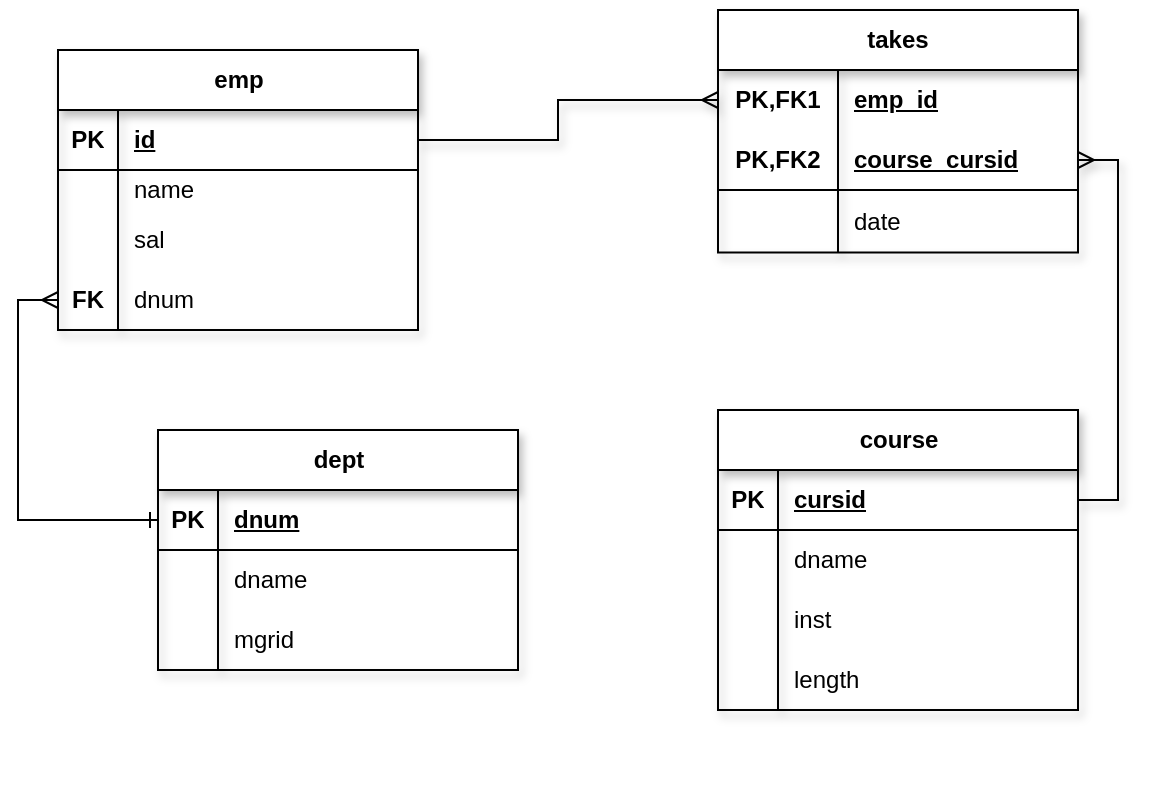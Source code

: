 <mxfile version="27.1.3">
  <diagram name="Página-1" id="lmm7kOHa4VyLkViK-h-s">
    <mxGraphModel dx="1034" dy="411" grid="0" gridSize="10" guides="1" tooltips="1" connect="1" arrows="1" fold="1" page="1" pageScale="1" pageWidth="827" pageHeight="1169" math="0" shadow="0">
      <root>
        <mxCell id="0" />
        <mxCell id="1" parent="0" />
        <mxCell id="SbjnUcv23G9wzUDBjEEo-20" value="takes" style="shape=table;startSize=30;container=1;collapsible=1;childLayout=tableLayout;fixedRows=1;rowLines=0;fontStyle=1;align=center;resizeLast=1;html=1;whiteSpace=wrap;shadow=1;" vertex="1" parent="1">
          <mxGeometry x="370" y="100" width="180" height="121.241" as="geometry" />
        </mxCell>
        <mxCell id="SbjnUcv23G9wzUDBjEEo-21" value="" style="shape=tableRow;horizontal=0;startSize=0;swimlaneHead=0;swimlaneBody=0;fillColor=none;collapsible=0;dropTarget=0;points=[[0,0.5],[1,0.5]];portConstraint=eastwest;top=0;left=0;right=0;bottom=0;html=1;" vertex="1" parent="SbjnUcv23G9wzUDBjEEo-20">
          <mxGeometry y="30" width="180" height="30" as="geometry" />
        </mxCell>
        <mxCell id="SbjnUcv23G9wzUDBjEEo-22" value="PK,FK1" style="shape=partialRectangle;connectable=0;fillColor=none;top=0;left=0;bottom=0;right=0;fontStyle=1;overflow=hidden;html=1;whiteSpace=wrap;" vertex="1" parent="SbjnUcv23G9wzUDBjEEo-21">
          <mxGeometry width="60" height="30" as="geometry">
            <mxRectangle width="60" height="30" as="alternateBounds" />
          </mxGeometry>
        </mxCell>
        <mxCell id="SbjnUcv23G9wzUDBjEEo-23" value="emp_id" style="shape=partialRectangle;connectable=0;fillColor=none;top=0;left=0;bottom=0;right=0;align=left;spacingLeft=6;fontStyle=5;overflow=hidden;html=1;whiteSpace=wrap;" vertex="1" parent="SbjnUcv23G9wzUDBjEEo-21">
          <mxGeometry x="60" width="120" height="30" as="geometry">
            <mxRectangle width="120" height="30" as="alternateBounds" />
          </mxGeometry>
        </mxCell>
        <mxCell id="SbjnUcv23G9wzUDBjEEo-24" value="" style="shape=tableRow;horizontal=0;startSize=0;swimlaneHead=0;swimlaneBody=0;fillColor=none;collapsible=0;dropTarget=0;points=[[0,0.5],[1,0.5]];portConstraint=eastwest;top=0;left=0;right=0;bottom=1;html=1;" vertex="1" parent="SbjnUcv23G9wzUDBjEEo-20">
          <mxGeometry y="60" width="180" height="30" as="geometry" />
        </mxCell>
        <mxCell id="SbjnUcv23G9wzUDBjEEo-25" value="PK,FK2" style="shape=partialRectangle;connectable=0;fillColor=none;top=0;left=0;bottom=0;right=0;fontStyle=1;overflow=hidden;html=1;whiteSpace=wrap;" vertex="1" parent="SbjnUcv23G9wzUDBjEEo-24">
          <mxGeometry width="60" height="30" as="geometry">
            <mxRectangle width="60" height="30" as="alternateBounds" />
          </mxGeometry>
        </mxCell>
        <mxCell id="SbjnUcv23G9wzUDBjEEo-26" value="course_cursid" style="shape=partialRectangle;connectable=0;fillColor=none;top=0;left=0;bottom=0;right=0;align=left;spacingLeft=6;fontStyle=5;overflow=hidden;html=1;whiteSpace=wrap;" vertex="1" parent="SbjnUcv23G9wzUDBjEEo-24">
          <mxGeometry x="60" width="120" height="30" as="geometry">
            <mxRectangle width="120" height="30" as="alternateBounds" />
          </mxGeometry>
        </mxCell>
        <mxCell id="SbjnUcv23G9wzUDBjEEo-27" value="" style="shape=tableRow;horizontal=0;startSize=0;swimlaneHead=0;swimlaneBody=0;fillColor=none;collapsible=0;dropTarget=0;points=[[0,0.5],[1,0.5]];portConstraint=eastwest;top=0;left=0;right=0;bottom=0;html=1;" vertex="1" parent="SbjnUcv23G9wzUDBjEEo-20">
          <mxGeometry y="90" width="180" height="31" as="geometry" />
        </mxCell>
        <mxCell id="SbjnUcv23G9wzUDBjEEo-28" value="" style="shape=partialRectangle;connectable=0;fillColor=none;top=0;left=0;bottom=0;right=0;editable=1;overflow=hidden;html=1;whiteSpace=wrap;" vertex="1" parent="SbjnUcv23G9wzUDBjEEo-27">
          <mxGeometry width="60" height="31" as="geometry">
            <mxRectangle width="60" height="31" as="alternateBounds" />
          </mxGeometry>
        </mxCell>
        <mxCell id="SbjnUcv23G9wzUDBjEEo-29" value="date" style="shape=partialRectangle;connectable=0;fillColor=none;top=0;left=0;bottom=0;right=0;align=left;spacingLeft=6;overflow=hidden;html=1;whiteSpace=wrap;" vertex="1" parent="SbjnUcv23G9wzUDBjEEo-27">
          <mxGeometry x="60" width="120" height="31" as="geometry">
            <mxRectangle width="120" height="31" as="alternateBounds" />
          </mxGeometry>
        </mxCell>
        <mxCell id="SbjnUcv23G9wzUDBjEEo-61" value="" style="group;shadow=0;glass=0;rounded=0;arcSize=0;" vertex="1" connectable="0" parent="1">
          <mxGeometry x="40" y="120" width="180" height="180" as="geometry" />
        </mxCell>
        <mxCell id="SbjnUcv23G9wzUDBjEEo-62" value="" style="group;shadow=1;" vertex="1" connectable="0" parent="SbjnUcv23G9wzUDBjEEo-61">
          <mxGeometry width="180" height="180" as="geometry" />
        </mxCell>
        <mxCell id="SbjnUcv23G9wzUDBjEEo-64" value="" style="group" vertex="1" connectable="0" parent="SbjnUcv23G9wzUDBjEEo-62">
          <mxGeometry width="180" height="180" as="geometry" />
        </mxCell>
        <mxCell id="SbjnUcv23G9wzUDBjEEo-7" value="emp" style="shape=table;startSize=30;container=1;collapsible=1;childLayout=tableLayout;fixedRows=1;rowLines=0;fontStyle=1;align=center;resizeLast=1;html=1;shadow=1;rounded=0;" vertex="1" parent="SbjnUcv23G9wzUDBjEEo-64">
          <mxGeometry width="180" height="140" as="geometry" />
        </mxCell>
        <mxCell id="SbjnUcv23G9wzUDBjEEo-8" value="" style="shape=tableRow;horizontal=0;startSize=0;swimlaneHead=0;swimlaneBody=0;fillColor=none;collapsible=0;dropTarget=0;points=[[0,0.5],[1,0.5]];portConstraint=eastwest;top=0;left=0;right=0;bottom=1;" vertex="1" parent="SbjnUcv23G9wzUDBjEEo-7">
          <mxGeometry y="30" width="180" height="30" as="geometry" />
        </mxCell>
        <mxCell id="SbjnUcv23G9wzUDBjEEo-9" value="PK" style="shape=partialRectangle;connectable=0;fillColor=none;top=0;left=0;bottom=0;right=0;fontStyle=1;overflow=hidden;whiteSpace=wrap;html=1;" vertex="1" parent="SbjnUcv23G9wzUDBjEEo-8">
          <mxGeometry width="30" height="30" as="geometry">
            <mxRectangle width="30" height="30" as="alternateBounds" />
          </mxGeometry>
        </mxCell>
        <mxCell id="SbjnUcv23G9wzUDBjEEo-10" value="id" style="shape=partialRectangle;connectable=0;fillColor=none;top=0;left=0;bottom=0;right=0;align=left;spacingLeft=6;fontStyle=5;overflow=hidden;whiteSpace=wrap;html=1;" vertex="1" parent="SbjnUcv23G9wzUDBjEEo-8">
          <mxGeometry x="30" width="150" height="30" as="geometry">
            <mxRectangle width="150" height="30" as="alternateBounds" />
          </mxGeometry>
        </mxCell>
        <mxCell id="SbjnUcv23G9wzUDBjEEo-11" value="" style="shape=tableRow;horizontal=0;startSize=0;swimlaneHead=0;swimlaneBody=0;fillColor=none;collapsible=0;dropTarget=0;points=[[0,0.5],[1,0.5]];portConstraint=eastwest;top=0;left=0;right=0;bottom=0;" vertex="1" parent="SbjnUcv23G9wzUDBjEEo-7">
          <mxGeometry y="60" width="180" height="20" as="geometry" />
        </mxCell>
        <mxCell id="SbjnUcv23G9wzUDBjEEo-12" value="" style="shape=partialRectangle;connectable=0;fillColor=none;top=0;left=0;bottom=0;right=0;editable=1;overflow=hidden;whiteSpace=wrap;html=1;" vertex="1" parent="SbjnUcv23G9wzUDBjEEo-11">
          <mxGeometry width="30" height="20" as="geometry">
            <mxRectangle width="30" height="20" as="alternateBounds" />
          </mxGeometry>
        </mxCell>
        <mxCell id="SbjnUcv23G9wzUDBjEEo-13" value="name" style="shape=partialRectangle;connectable=0;fillColor=none;top=0;left=0;bottom=0;right=0;align=left;spacingLeft=6;overflow=hidden;whiteSpace=wrap;html=1;" vertex="1" parent="SbjnUcv23G9wzUDBjEEo-11">
          <mxGeometry x="30" width="150" height="20" as="geometry">
            <mxRectangle width="150" height="20" as="alternateBounds" />
          </mxGeometry>
        </mxCell>
        <mxCell id="SbjnUcv23G9wzUDBjEEo-14" value="" style="shape=tableRow;horizontal=0;startSize=0;swimlaneHead=0;swimlaneBody=0;fillColor=none;collapsible=0;dropTarget=0;points=[[0,0.5],[1,0.5]];portConstraint=eastwest;top=0;left=0;right=0;bottom=0;" vertex="1" parent="SbjnUcv23G9wzUDBjEEo-7">
          <mxGeometry y="80" width="180" height="30" as="geometry" />
        </mxCell>
        <mxCell id="SbjnUcv23G9wzUDBjEEo-15" value="" style="shape=partialRectangle;connectable=0;fillColor=none;top=0;left=0;bottom=0;right=0;editable=1;overflow=hidden;whiteSpace=wrap;html=1;" vertex="1" parent="SbjnUcv23G9wzUDBjEEo-14">
          <mxGeometry width="30" height="30" as="geometry">
            <mxRectangle width="30" height="30" as="alternateBounds" />
          </mxGeometry>
        </mxCell>
        <mxCell id="SbjnUcv23G9wzUDBjEEo-16" value="sal" style="shape=partialRectangle;connectable=0;fillColor=none;top=0;left=0;bottom=0;right=0;align=left;spacingLeft=6;overflow=hidden;whiteSpace=wrap;html=1;" vertex="1" parent="SbjnUcv23G9wzUDBjEEo-14">
          <mxGeometry x="30" width="150" height="30" as="geometry">
            <mxRectangle width="150" height="30" as="alternateBounds" />
          </mxGeometry>
        </mxCell>
        <mxCell id="SbjnUcv23G9wzUDBjEEo-41" value="" style="shape=tableRow;horizontal=0;startSize=0;swimlaneHead=0;swimlaneBody=0;fillColor=none;collapsible=0;dropTarget=0;points=[[0,0.5],[1,0.5]];portConstraint=eastwest;top=0;left=0;right=0;bottom=0;" vertex="1" parent="SbjnUcv23G9wzUDBjEEo-7">
          <mxGeometry y="110" width="180" height="30" as="geometry" />
        </mxCell>
        <mxCell id="SbjnUcv23G9wzUDBjEEo-42" value="&lt;b&gt;FK&lt;/b&gt;" style="shape=partialRectangle;connectable=0;fillColor=none;top=0;left=0;bottom=0;right=0;fontStyle=0;overflow=hidden;whiteSpace=wrap;html=1;" vertex="1" parent="SbjnUcv23G9wzUDBjEEo-41">
          <mxGeometry width="30" height="30" as="geometry">
            <mxRectangle width="30" height="30" as="alternateBounds" />
          </mxGeometry>
        </mxCell>
        <mxCell id="SbjnUcv23G9wzUDBjEEo-43" value="dnum" style="shape=partialRectangle;connectable=0;fillColor=none;top=0;left=0;bottom=0;right=0;align=left;spacingLeft=6;fontStyle=0;overflow=hidden;whiteSpace=wrap;html=1;" vertex="1" parent="SbjnUcv23G9wzUDBjEEo-41">
          <mxGeometry x="30" width="150" height="30" as="geometry">
            <mxRectangle width="150" height="30" as="alternateBounds" />
          </mxGeometry>
        </mxCell>
        <mxCell id="SbjnUcv23G9wzUDBjEEo-66" value="" style="group;shadow=1;rounded=1;arcSize=50;" vertex="1" connectable="0" parent="1">
          <mxGeometry x="370" y="300" width="180" height="180" as="geometry" />
        </mxCell>
        <mxCell id="SbjnUcv23G9wzUDBjEEo-67" value="" style="group;shadow=1;" vertex="1" connectable="0" parent="SbjnUcv23G9wzUDBjEEo-66">
          <mxGeometry width="180" height="180" as="geometry" />
        </mxCell>
        <mxCell id="SbjnUcv23G9wzUDBjEEo-68" value="" style="group" vertex="1" connectable="0" parent="SbjnUcv23G9wzUDBjEEo-67">
          <mxGeometry width="180" height="180" as="geometry" />
        </mxCell>
        <mxCell id="SbjnUcv23G9wzUDBjEEo-69" value="course" style="shape=table;startSize=30;container=1;collapsible=1;childLayout=tableLayout;fixedRows=1;rowLines=0;fontStyle=1;align=center;resizeLast=1;html=1;shadow=1;" vertex="1" parent="SbjnUcv23G9wzUDBjEEo-68">
          <mxGeometry width="180" height="150" as="geometry" />
        </mxCell>
        <mxCell id="SbjnUcv23G9wzUDBjEEo-70" value="" style="shape=tableRow;horizontal=0;startSize=0;swimlaneHead=0;swimlaneBody=0;fillColor=none;collapsible=0;dropTarget=0;points=[[0,0.5],[1,0.5]];portConstraint=eastwest;top=0;left=0;right=0;bottom=1;" vertex="1" parent="SbjnUcv23G9wzUDBjEEo-69">
          <mxGeometry y="30" width="180" height="30" as="geometry" />
        </mxCell>
        <mxCell id="SbjnUcv23G9wzUDBjEEo-71" value="PK" style="shape=partialRectangle;connectable=0;fillColor=none;top=0;left=0;bottom=0;right=0;fontStyle=1;overflow=hidden;whiteSpace=wrap;html=1;" vertex="1" parent="SbjnUcv23G9wzUDBjEEo-70">
          <mxGeometry width="30" height="30" as="geometry">
            <mxRectangle width="30" height="30" as="alternateBounds" />
          </mxGeometry>
        </mxCell>
        <mxCell id="SbjnUcv23G9wzUDBjEEo-72" value="cursid" style="shape=partialRectangle;connectable=0;fillColor=none;top=0;left=0;bottom=0;right=0;align=left;spacingLeft=6;fontStyle=5;overflow=hidden;whiteSpace=wrap;html=1;shadow=1;" vertex="1" parent="SbjnUcv23G9wzUDBjEEo-70">
          <mxGeometry x="30" width="150" height="30" as="geometry">
            <mxRectangle width="150" height="30" as="alternateBounds" />
          </mxGeometry>
        </mxCell>
        <mxCell id="SbjnUcv23G9wzUDBjEEo-73" value="" style="shape=tableRow;horizontal=0;startSize=0;swimlaneHead=0;swimlaneBody=0;fillColor=none;collapsible=0;dropTarget=0;points=[[0,0.5],[1,0.5]];portConstraint=eastwest;top=0;left=0;right=0;bottom=0;" vertex="1" parent="SbjnUcv23G9wzUDBjEEo-69">
          <mxGeometry y="60" width="180" height="30" as="geometry" />
        </mxCell>
        <mxCell id="SbjnUcv23G9wzUDBjEEo-74" value="" style="shape=partialRectangle;connectable=0;fillColor=none;top=0;left=0;bottom=0;right=0;editable=1;overflow=hidden;whiteSpace=wrap;html=1;" vertex="1" parent="SbjnUcv23G9wzUDBjEEo-73">
          <mxGeometry width="30" height="30" as="geometry">
            <mxRectangle width="30" height="30" as="alternateBounds" />
          </mxGeometry>
        </mxCell>
        <mxCell id="SbjnUcv23G9wzUDBjEEo-75" value="dname" style="shape=partialRectangle;connectable=0;fillColor=none;top=0;left=0;bottom=0;right=0;align=left;spacingLeft=6;overflow=hidden;whiteSpace=wrap;html=1;shadow=1;" vertex="1" parent="SbjnUcv23G9wzUDBjEEo-73">
          <mxGeometry x="30" width="150" height="30" as="geometry">
            <mxRectangle width="150" height="30" as="alternateBounds" />
          </mxGeometry>
        </mxCell>
        <mxCell id="SbjnUcv23G9wzUDBjEEo-76" value="" style="shape=tableRow;horizontal=0;startSize=0;swimlaneHead=0;swimlaneBody=0;fillColor=none;collapsible=0;dropTarget=0;points=[[0,0.5],[1,0.5]];portConstraint=eastwest;top=0;left=0;right=0;bottom=0;" vertex="1" parent="SbjnUcv23G9wzUDBjEEo-69">
          <mxGeometry y="90" width="180" height="30" as="geometry" />
        </mxCell>
        <mxCell id="SbjnUcv23G9wzUDBjEEo-77" value="" style="shape=partialRectangle;connectable=0;fillColor=none;top=0;left=0;bottom=0;right=0;editable=1;overflow=hidden;whiteSpace=wrap;html=1;" vertex="1" parent="SbjnUcv23G9wzUDBjEEo-76">
          <mxGeometry width="30" height="30" as="geometry">
            <mxRectangle width="30" height="30" as="alternateBounds" />
          </mxGeometry>
        </mxCell>
        <mxCell id="SbjnUcv23G9wzUDBjEEo-78" value="inst" style="shape=partialRectangle;connectable=0;fillColor=none;top=0;left=0;bottom=0;right=0;align=left;spacingLeft=6;overflow=hidden;whiteSpace=wrap;html=1;" vertex="1" parent="SbjnUcv23G9wzUDBjEEo-76">
          <mxGeometry x="30" width="150" height="30" as="geometry">
            <mxRectangle width="150" height="30" as="alternateBounds" />
          </mxGeometry>
        </mxCell>
        <mxCell id="SbjnUcv23G9wzUDBjEEo-79" value="" style="shape=tableRow;horizontal=0;startSize=0;swimlaneHead=0;swimlaneBody=0;fillColor=none;collapsible=0;dropTarget=0;points=[[0,0.5],[1,0.5]];portConstraint=eastwest;top=0;left=0;right=0;bottom=0;" vertex="1" parent="SbjnUcv23G9wzUDBjEEo-69">
          <mxGeometry y="120" width="180" height="30" as="geometry" />
        </mxCell>
        <mxCell id="SbjnUcv23G9wzUDBjEEo-80" value="" style="shape=partialRectangle;connectable=0;fillColor=none;top=0;left=0;bottom=0;right=0;fontStyle=0;overflow=hidden;whiteSpace=wrap;html=1;" vertex="1" parent="SbjnUcv23G9wzUDBjEEo-79">
          <mxGeometry width="30" height="30" as="geometry">
            <mxRectangle width="30" height="30" as="alternateBounds" />
          </mxGeometry>
        </mxCell>
        <mxCell id="SbjnUcv23G9wzUDBjEEo-81" value="length" style="shape=partialRectangle;connectable=0;fillColor=none;top=0;left=0;bottom=0;right=0;align=left;spacingLeft=6;fontStyle=0;overflow=hidden;whiteSpace=wrap;html=1;" vertex="1" parent="SbjnUcv23G9wzUDBjEEo-79">
          <mxGeometry x="30" width="150" height="30" as="geometry">
            <mxRectangle width="150" height="30" as="alternateBounds" />
          </mxGeometry>
        </mxCell>
        <mxCell id="SbjnUcv23G9wzUDBjEEo-103" style="edgeStyle=orthogonalEdgeStyle;rounded=0;orthogonalLoop=1;jettySize=auto;html=1;endArrow=ERmany;endFill=0;entryX=0;entryY=0.5;entryDx=0;entryDy=0;exitX=1;exitY=0.5;exitDx=0;exitDy=0;shadow=1;" edge="1" parent="1" source="SbjnUcv23G9wzUDBjEEo-8" target="SbjnUcv23G9wzUDBjEEo-21">
          <mxGeometry relative="1" as="geometry">
            <mxPoint x="360" y="170" as="sourcePoint" />
            <Array as="points">
              <mxPoint x="290" y="165" />
              <mxPoint x="290" y="145" />
            </Array>
          </mxGeometry>
        </mxCell>
        <mxCell id="SbjnUcv23G9wzUDBjEEo-85" value="dept" style="shape=table;startSize=30;container=1;collapsible=1;childLayout=tableLayout;fixedRows=1;rowLines=0;fontStyle=1;align=center;resizeLast=1;html=1;shadow=1;" vertex="1" parent="1">
          <mxGeometry x="90" y="310" width="180" height="120" as="geometry" />
        </mxCell>
        <mxCell id="SbjnUcv23G9wzUDBjEEo-86" value="" style="shape=tableRow;horizontal=0;startSize=0;swimlaneHead=0;swimlaneBody=0;fillColor=none;collapsible=0;dropTarget=0;points=[[0,0.5],[1,0.5]];portConstraint=eastwest;top=0;left=0;right=0;bottom=1;" vertex="1" parent="SbjnUcv23G9wzUDBjEEo-85">
          <mxGeometry y="30" width="180" height="30" as="geometry" />
        </mxCell>
        <mxCell id="SbjnUcv23G9wzUDBjEEo-87" value="PK" style="shape=partialRectangle;connectable=0;fillColor=none;top=0;left=0;bottom=0;right=0;fontStyle=1;overflow=hidden;whiteSpace=wrap;html=1;" vertex="1" parent="SbjnUcv23G9wzUDBjEEo-86">
          <mxGeometry width="30" height="30" as="geometry">
            <mxRectangle width="30" height="30" as="alternateBounds" />
          </mxGeometry>
        </mxCell>
        <mxCell id="SbjnUcv23G9wzUDBjEEo-88" value="dnum" style="shape=partialRectangle;connectable=0;fillColor=none;top=0;left=0;bottom=0;right=0;align=left;spacingLeft=6;fontStyle=5;overflow=hidden;whiteSpace=wrap;html=1;" vertex="1" parent="SbjnUcv23G9wzUDBjEEo-86">
          <mxGeometry x="30" width="150" height="30" as="geometry">
            <mxRectangle width="150" height="30" as="alternateBounds" />
          </mxGeometry>
        </mxCell>
        <mxCell id="SbjnUcv23G9wzUDBjEEo-89" value="" style="shape=tableRow;horizontal=0;startSize=0;swimlaneHead=0;swimlaneBody=0;fillColor=none;collapsible=0;dropTarget=0;points=[[0,0.5],[1,0.5]];portConstraint=eastwest;top=0;left=0;right=0;bottom=0;" vertex="1" parent="SbjnUcv23G9wzUDBjEEo-85">
          <mxGeometry y="60" width="180" height="30" as="geometry" />
        </mxCell>
        <mxCell id="SbjnUcv23G9wzUDBjEEo-90" value="" style="shape=partialRectangle;connectable=0;fillColor=none;top=0;left=0;bottom=0;right=0;editable=1;overflow=hidden;whiteSpace=wrap;html=1;" vertex="1" parent="SbjnUcv23G9wzUDBjEEo-89">
          <mxGeometry width="30" height="30" as="geometry">
            <mxRectangle width="30" height="30" as="alternateBounds" />
          </mxGeometry>
        </mxCell>
        <mxCell id="SbjnUcv23G9wzUDBjEEo-91" value="dname" style="shape=partialRectangle;connectable=0;fillColor=none;top=0;left=0;bottom=0;right=0;align=left;spacingLeft=6;overflow=hidden;whiteSpace=wrap;html=1;" vertex="1" parent="SbjnUcv23G9wzUDBjEEo-89">
          <mxGeometry x="30" width="150" height="30" as="geometry">
            <mxRectangle width="150" height="30" as="alternateBounds" />
          </mxGeometry>
        </mxCell>
        <mxCell id="SbjnUcv23G9wzUDBjEEo-92" value="" style="shape=tableRow;horizontal=0;startSize=0;swimlaneHead=0;swimlaneBody=0;fillColor=none;collapsible=0;dropTarget=0;points=[[0,0.5],[1,0.5]];portConstraint=eastwest;top=0;left=0;right=0;bottom=0;" vertex="1" parent="SbjnUcv23G9wzUDBjEEo-85">
          <mxGeometry y="90" width="180" height="30" as="geometry" />
        </mxCell>
        <mxCell id="SbjnUcv23G9wzUDBjEEo-93" value="" style="shape=partialRectangle;connectable=0;fillColor=none;top=0;left=0;bottom=0;right=0;editable=1;overflow=hidden;whiteSpace=wrap;html=1;" vertex="1" parent="SbjnUcv23G9wzUDBjEEo-92">
          <mxGeometry width="30" height="30" as="geometry">
            <mxRectangle width="30" height="30" as="alternateBounds" />
          </mxGeometry>
        </mxCell>
        <mxCell id="SbjnUcv23G9wzUDBjEEo-94" value="mgrid" style="shape=partialRectangle;connectable=0;fillColor=none;top=0;left=0;bottom=0;right=0;align=left;spacingLeft=6;overflow=hidden;whiteSpace=wrap;html=1;" vertex="1" parent="SbjnUcv23G9wzUDBjEEo-92">
          <mxGeometry x="30" width="150" height="30" as="geometry">
            <mxRectangle width="150" height="30" as="alternateBounds" />
          </mxGeometry>
        </mxCell>
        <mxCell id="SbjnUcv23G9wzUDBjEEo-104" style="edgeStyle=orthogonalEdgeStyle;rounded=0;orthogonalLoop=1;jettySize=auto;html=1;exitX=1;exitY=0.5;exitDx=0;exitDy=0;entryX=1;entryY=0.5;entryDx=0;entryDy=0;endArrow=ERmany;endFill=0;shadow=1;" edge="1" parent="1" source="SbjnUcv23G9wzUDBjEEo-70" target="SbjnUcv23G9wzUDBjEEo-24">
          <mxGeometry relative="1" as="geometry" />
        </mxCell>
        <mxCell id="SbjnUcv23G9wzUDBjEEo-105" style="edgeStyle=orthogonalEdgeStyle;rounded=0;orthogonalLoop=1;jettySize=auto;html=1;exitX=0;exitY=0.5;exitDx=0;exitDy=0;entryX=0;entryY=0.5;entryDx=0;entryDy=0;startArrow=ERmany;startFill=0;endArrow=ERone;endFill=0;" edge="1" parent="1" source="SbjnUcv23G9wzUDBjEEo-41" target="SbjnUcv23G9wzUDBjEEo-86">
          <mxGeometry relative="1" as="geometry" />
        </mxCell>
      </root>
    </mxGraphModel>
  </diagram>
</mxfile>
